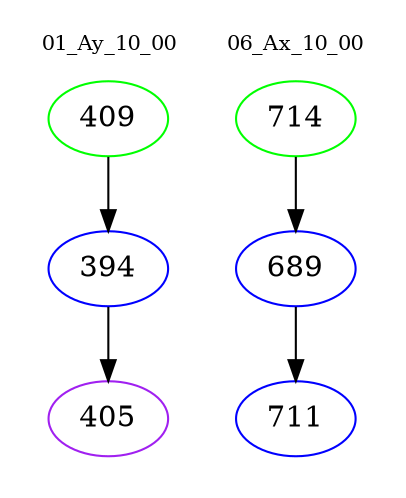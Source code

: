 digraph{
subgraph cluster_0 {
color = white
label = "01_Ay_10_00";
fontsize=10;
T0_409 [label="409", color="green"]
T0_409 -> T0_394 [color="black"]
T0_394 [label="394", color="blue"]
T0_394 -> T0_405 [color="black"]
T0_405 [label="405", color="purple"]
}
subgraph cluster_1 {
color = white
label = "06_Ax_10_00";
fontsize=10;
T1_714 [label="714", color="green"]
T1_714 -> T1_689 [color="black"]
T1_689 [label="689", color="blue"]
T1_689 -> T1_711 [color="black"]
T1_711 [label="711", color="blue"]
}
}
